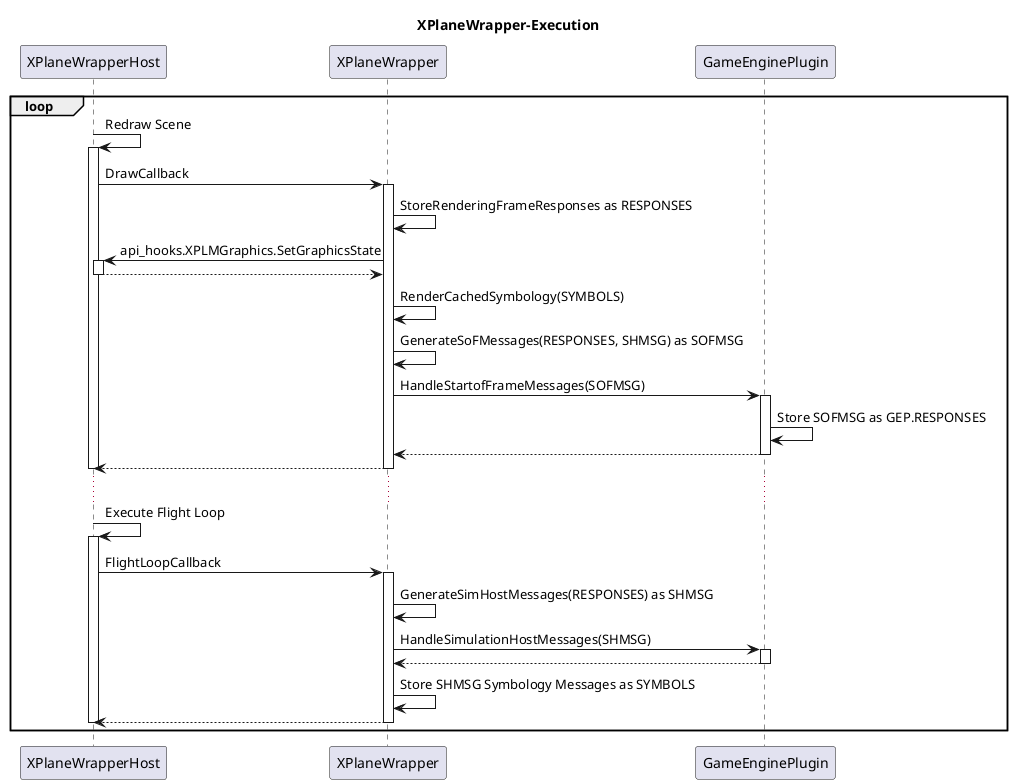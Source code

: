 @startuml

title "XPlaneWrapper-Execution"

participant "XPlaneWrapperHost" as XPWH
participant "XPlaneWrapper" as XPW
participant "GameEnginePlugin" as GEP

loop 
XPWH -> XPWH: Redraw Scene
activate XPWH

XPWH -> XPW: DrawCallback
activate XPW
XPW -> XPW: StoreRenderingFrameResponses as RESPONSES
XPW -> XPWH: api_hooks.XPLMGraphics.SetGraphicsState
activate XPWH
XPWH --> XPW
deactivate XPWH
XPW -> XPW: RenderCachedSymbology(SYMBOLS)
XPW -> XPW: GenerateSoFMessages(RESPONSES, SHMSG) as SOFMSG
XPW -> GEP: HandleStartofFrameMessages(SOFMSG)
activate GEP
GEP -> GEP: Store SOFMSG as GEP.RESPONSES
GEP --> XPW
deactivate GEP
XPW --> XPWH
deactivate XPW
deactivate XPWH

...

XPWH -> XPWH: Execute Flight Loop
activate XPWH

XPWH -> XPW: FlightLoopCallback
activate XPW
XPW -> XPW: GenerateSimHostMessages(RESPONSES) as SHMSG
XPW -> GEP: HandleSimulationHostMessages(SHMSG)
activate GEP
GEP --> XPW
deactivate GEP
XPW -> XPW: Store SHMSG Symbology Messages as SYMBOLS
XPW --> XPWH
deactivate XPW
deactivate XPWH

end

@enduml